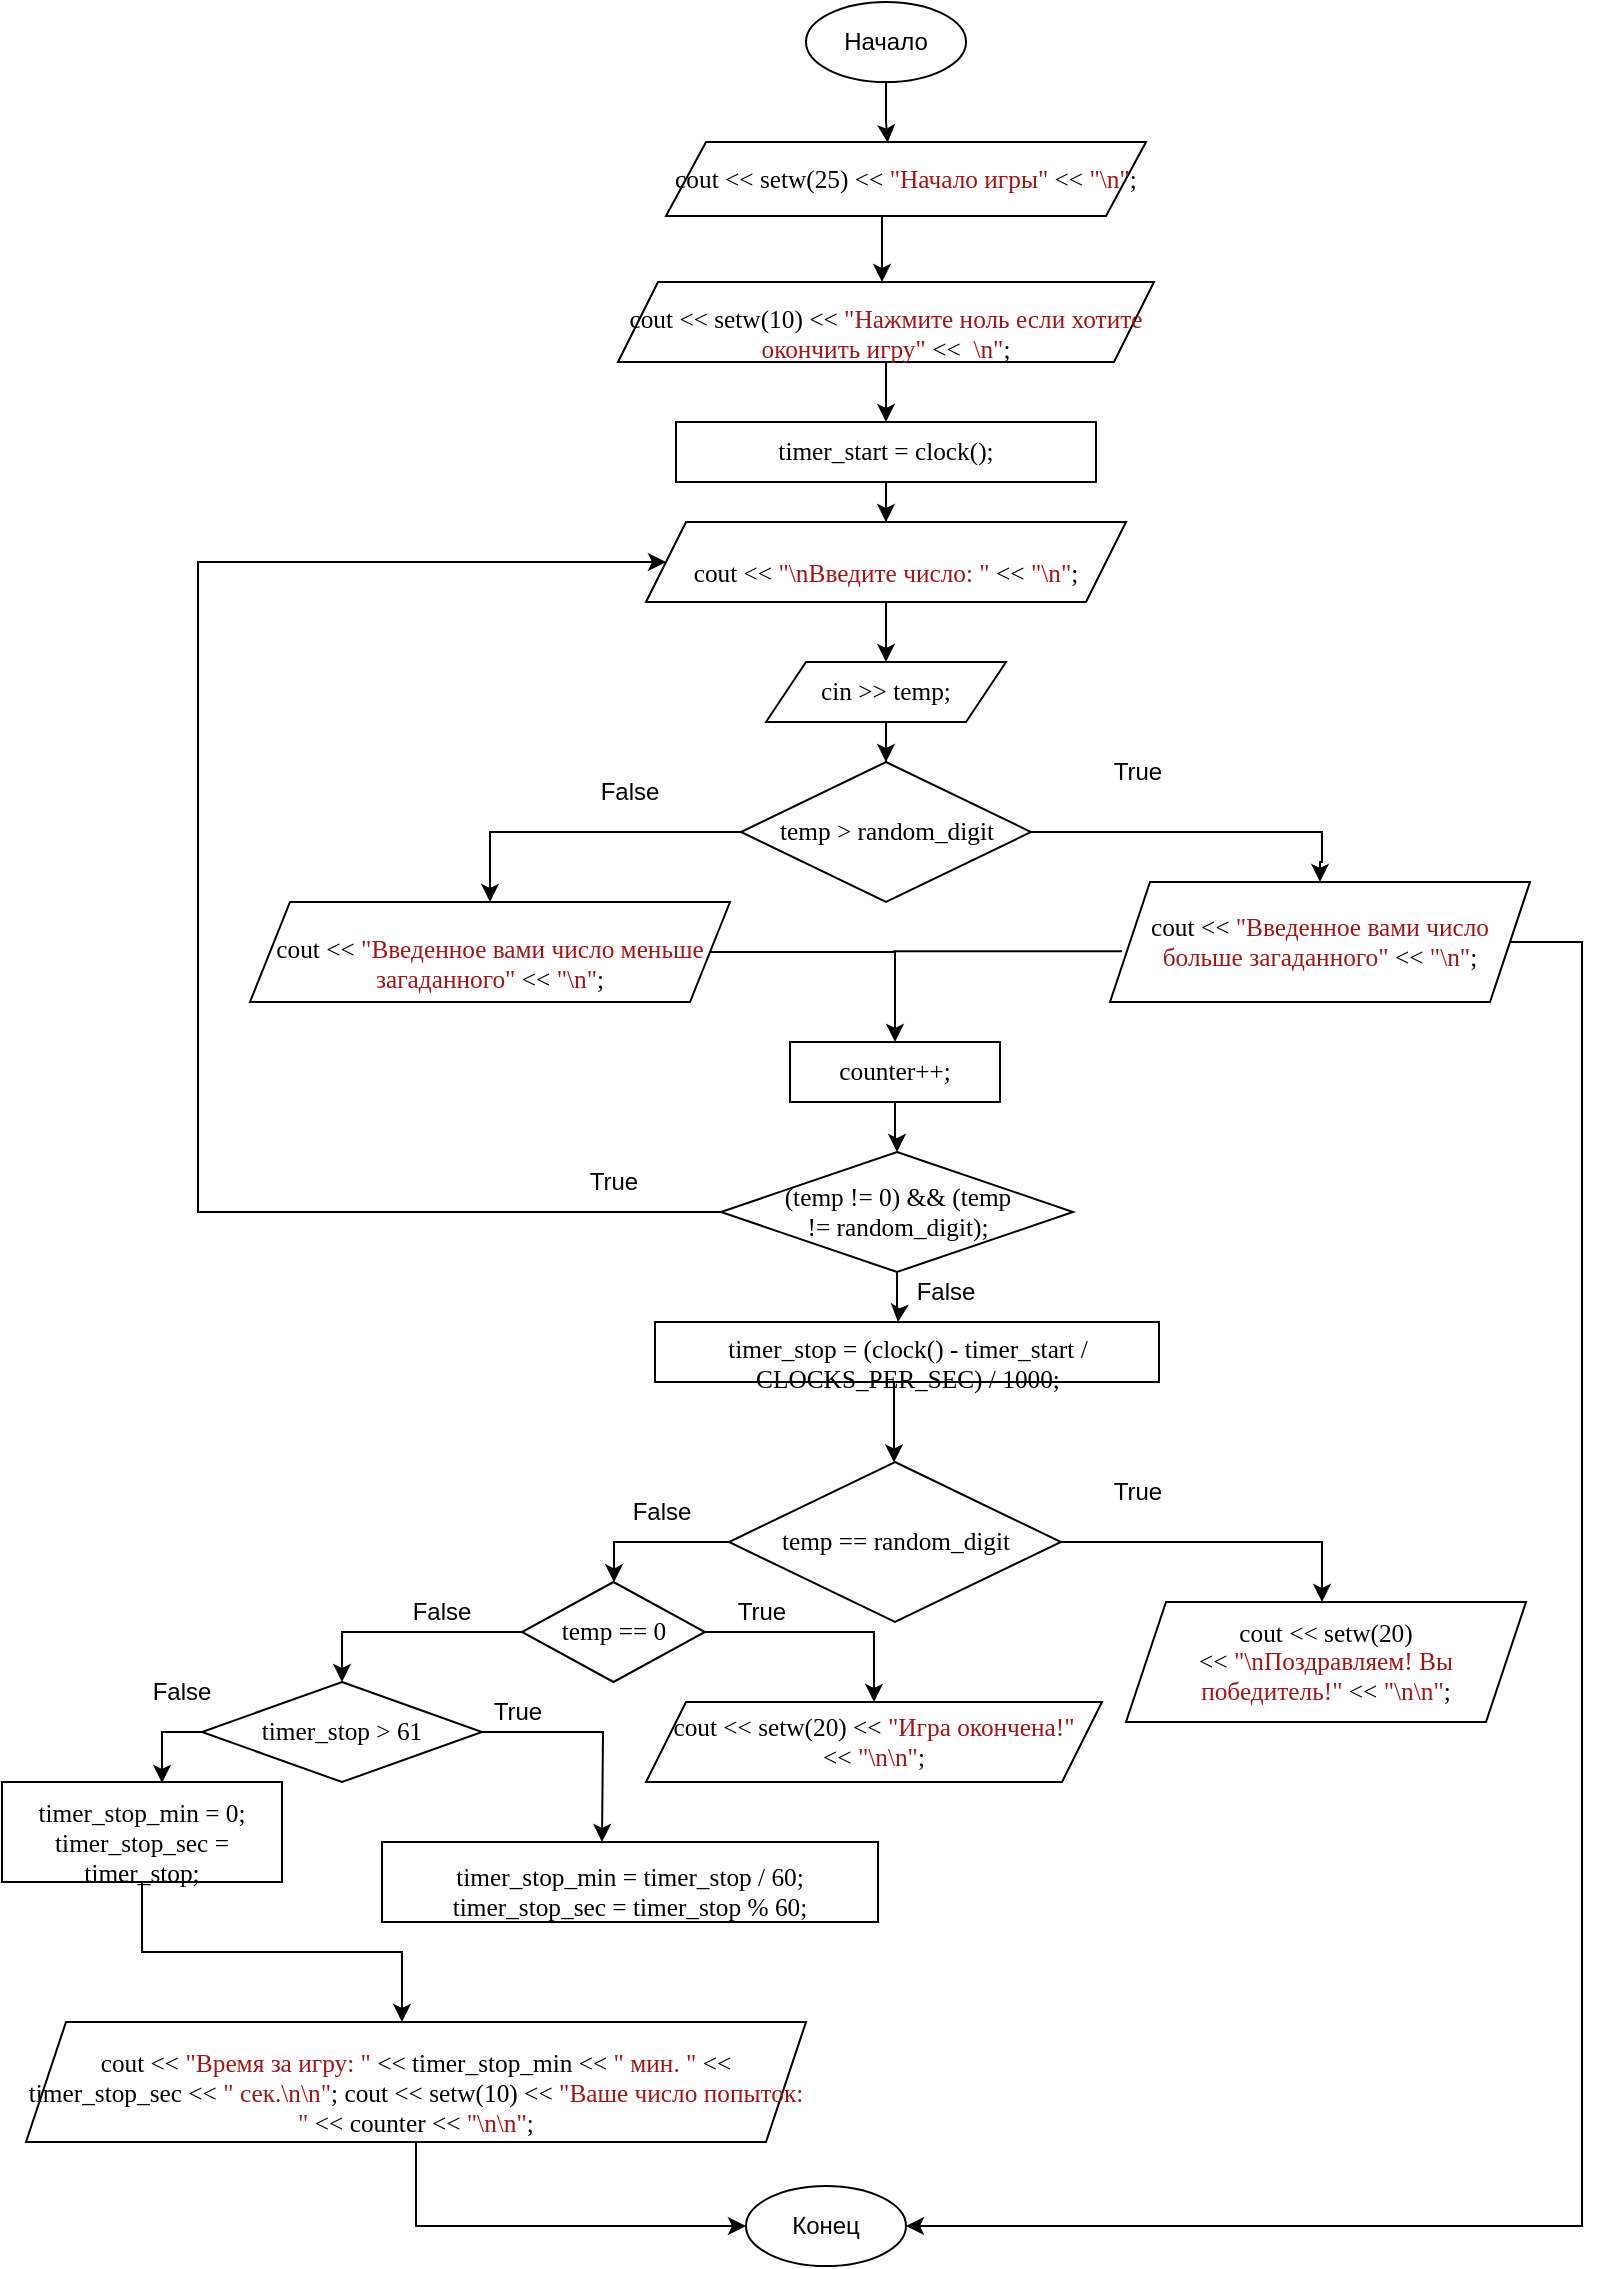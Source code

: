 <mxfile version="16.0.0" type="github">
  <diagram id="UOz5GpQz2PrlzkPSXgb1" name="Page-1">
    <mxGraphModel dx="519" dy="557" grid="1" gridSize="10" guides="1" tooltips="1" connect="1" arrows="1" fold="1" page="1" pageScale="1" pageWidth="827" pageHeight="1169" math="0" shadow="0">
      <root>
        <mxCell id="0" />
        <mxCell id="1" parent="0" />
        <mxCell id="ZmtoNkkiuZNbynHKE87D-23" value="" style="edgeStyle=orthogonalEdgeStyle;rounded=0;orthogonalLoop=1;jettySize=auto;html=1;entryX=0.462;entryY=0.008;entryDx=0;entryDy=0;entryPerimeter=0;" edge="1" parent="1" source="ZmtoNkkiuZNbynHKE87D-1" target="ZmtoNkkiuZNbynHKE87D-2">
          <mxGeometry relative="1" as="geometry" />
        </mxCell>
        <mxCell id="ZmtoNkkiuZNbynHKE87D-1" value="Начало" style="ellipse;whiteSpace=wrap;html=1;" vertex="1" parent="1">
          <mxGeometry x="422" y="10" width="80" height="40" as="geometry" />
        </mxCell>
        <mxCell id="ZmtoNkkiuZNbynHKE87D-27" value="" style="edgeStyle=orthogonalEdgeStyle;rounded=0;orthogonalLoop=1;jettySize=auto;html=1;" edge="1" parent="1" source="ZmtoNkkiuZNbynHKE87D-2">
          <mxGeometry relative="1" as="geometry">
            <mxPoint x="460" y="150" as="targetPoint" />
            <Array as="points">
              <mxPoint x="460" y="130" />
              <mxPoint x="460" y="130" />
            </Array>
          </mxGeometry>
        </mxCell>
        <mxCell id="ZmtoNkkiuZNbynHKE87D-2" value="&lt;span style=&quot;font-size: 9.5pt ; line-height: 107% ; font-family: &amp;#34;consolas&amp;#34;&quot;&gt;cout &amp;lt;&amp;lt; setw(25) &amp;lt;&amp;lt; &lt;/span&gt;&lt;span style=&quot;font-size: 9.5pt ; line-height: 107% ; font-family: &amp;#34;consolas&amp;#34; ; color: #a31515&quot;&gt;&quot;Начало игры&quot;&lt;/span&gt;&lt;span style=&quot;font-size: 9.5pt ; line-height: 107% ; font-family: &amp;#34;consolas&amp;#34;&quot;&gt; &amp;lt;&amp;lt;&amp;nbsp;&lt;/span&gt;&lt;span style=&quot;font-size: 9.5pt ; line-height: 107% ; font-family: &amp;#34;consolas&amp;#34; ; color: #a31515&quot;&gt;&quot;\n&quot;&lt;/span&gt;&lt;span style=&quot;font-size: 9.5pt ; line-height: 107% ; font-family: &amp;#34;consolas&amp;#34;&quot;&gt;;&lt;/span&gt;" style="shape=parallelogram;perimeter=parallelogramPerimeter;whiteSpace=wrap;html=1;fixedSize=1;" vertex="1" parent="1">
          <mxGeometry x="352" y="80" width="240" height="37" as="geometry" />
        </mxCell>
        <mxCell id="ZmtoNkkiuZNbynHKE87D-32" value="" style="edgeStyle=orthogonalEdgeStyle;rounded=0;orthogonalLoop=1;jettySize=auto;html=1;" edge="1" parent="1" source="ZmtoNkkiuZNbynHKE87D-3" target="ZmtoNkkiuZNbynHKE87D-4">
          <mxGeometry relative="1" as="geometry" />
        </mxCell>
        <mxCell id="ZmtoNkkiuZNbynHKE87D-3" value="&lt;p class=&quot;MsoNormal&quot; style=&quot;margin-bottom: 0cm ; line-height: normal&quot;&gt;&lt;span style=&quot;font-size: 9.5pt ; font-family: &amp;#34;consolas&amp;#34;&quot;&gt;cout &amp;lt;&amp;lt; setw(10) &amp;lt;&amp;lt; &lt;/span&gt;&lt;span style=&quot;font-size: 9.5pt ; font-family: &amp;#34;consolas&amp;#34; ; color: #a31515&quot;&gt;&quot;Нажмите ноль если хотите окончить игру&quot;&lt;/span&gt;&lt;span style=&quot;font-size: 9.5pt ; font-family: &amp;#34;consolas&amp;#34;&quot;&gt; &amp;lt;&amp;lt;&amp;nbsp;&amp;nbsp;&lt;/span&gt;&lt;span style=&quot;font-size: 9.5pt ; font-family: &amp;#34;consolas&amp;#34; ; color: #a31515&quot;&gt;\n&quot;&lt;/span&gt;&lt;span style=&quot;font-size: 9.5pt ; font-family: &amp;#34;consolas&amp;#34;&quot;&gt;;&lt;/span&gt;&lt;/p&gt;" style="shape=parallelogram;perimeter=parallelogramPerimeter;whiteSpace=wrap;html=1;fixedSize=1;" vertex="1" parent="1">
          <mxGeometry x="328" y="150" width="268" height="40" as="geometry" />
        </mxCell>
        <mxCell id="ZmtoNkkiuZNbynHKE87D-33" value="" style="edgeStyle=orthogonalEdgeStyle;rounded=0;orthogonalLoop=1;jettySize=auto;html=1;entryX=0.5;entryY=0;entryDx=0;entryDy=0;" edge="1" parent="1" source="ZmtoNkkiuZNbynHKE87D-4" target="ZmtoNkkiuZNbynHKE87D-5">
          <mxGeometry relative="1" as="geometry" />
        </mxCell>
        <mxCell id="ZmtoNkkiuZNbynHKE87D-4" value="&lt;span lang=&quot;EN-US&quot; style=&quot;font-size: 9.5pt ; line-height: 107% ; font-family: &amp;#34;consolas&amp;#34;&quot;&gt;timer_start = clock();&lt;/span&gt;" style="rounded=0;whiteSpace=wrap;html=1;" vertex="1" parent="1">
          <mxGeometry x="357" y="220" width="210" height="30" as="geometry" />
        </mxCell>
        <mxCell id="ZmtoNkkiuZNbynHKE87D-34" value="" style="edgeStyle=orthogonalEdgeStyle;rounded=0;orthogonalLoop=1;jettySize=auto;html=1;entryX=0.5;entryY=0;entryDx=0;entryDy=0;" edge="1" parent="1" source="ZmtoNkkiuZNbynHKE87D-5" target="ZmtoNkkiuZNbynHKE87D-6">
          <mxGeometry relative="1" as="geometry" />
        </mxCell>
        <mxCell id="ZmtoNkkiuZNbynHKE87D-5" value="&lt;p class=&quot;MsoNormal&quot; style=&quot;margin-bottom: 0cm ; line-height: normal&quot;&gt;&lt;span lang=&quot;EN-US&quot; style=&quot;font-size: 9.5pt ; font-family: &amp;#34;consolas&amp;#34;&quot;&gt;cout &amp;lt;&amp;lt; &lt;/span&gt;&lt;span lang=&quot;EN-US&quot; style=&quot;font-size: 9.5pt ; font-family: &amp;#34;consolas&amp;#34; ; color: #a31515&quot;&gt;&quot;\n&lt;/span&gt;&lt;span style=&quot;font-size: 9.5pt ; font-family: &amp;#34;consolas&amp;#34; ; color: #a31515&quot;&gt;Введите&lt;/span&gt;&lt;span style=&quot;font-size: 9.5pt ; font-family: &amp;#34;consolas&amp;#34; ; color: #a31515&quot;&gt; &lt;/span&gt;&lt;span style=&quot;font-size: 9.5pt ; font-family: &amp;#34;consolas&amp;#34; ; color: #a31515&quot;&gt;число&lt;/span&gt;&lt;span lang=&quot;EN-US&quot; style=&quot;font-size: 9.5pt ; font-family: &amp;#34;consolas&amp;#34; ; color: #a31515&quot;&gt;: &quot;&lt;/span&gt;&lt;span lang=&quot;EN-US&quot; style=&quot;font-size: 9.5pt ; font-family: &amp;#34;consolas&amp;#34;&quot;&gt; &amp;lt;&amp;lt; &lt;/span&gt;&lt;span lang=&quot;EN-US&quot; style=&quot;font-size: 9.5pt ; font-family: &amp;#34;consolas&amp;#34; ; color: #a31515&quot;&gt;&quot;\n&quot;&lt;/span&gt;&lt;span lang=&quot;EN-US&quot; style=&quot;font-size: 9.5pt ; font-family: &amp;#34;consolas&amp;#34;&quot;&gt;;&lt;/span&gt;&lt;/p&gt;" style="shape=parallelogram;perimeter=parallelogramPerimeter;whiteSpace=wrap;html=1;fixedSize=1;" vertex="1" parent="1">
          <mxGeometry x="342" y="270" width="240" height="40" as="geometry" />
        </mxCell>
        <mxCell id="ZmtoNkkiuZNbynHKE87D-35" value="" style="edgeStyle=orthogonalEdgeStyle;rounded=0;orthogonalLoop=1;jettySize=auto;html=1;" edge="1" parent="1" source="ZmtoNkkiuZNbynHKE87D-6" target="ZmtoNkkiuZNbynHKE87D-7">
          <mxGeometry relative="1" as="geometry" />
        </mxCell>
        <mxCell id="ZmtoNkkiuZNbynHKE87D-6" value="&lt;span lang=&quot;EN-US&quot; style=&quot;font-size: 9.5pt ; line-height: 107% ; font-family: &amp;#34;consolas&amp;#34;&quot;&gt;cin &amp;gt;&amp;gt; temp;&lt;/span&gt;" style="shape=parallelogram;perimeter=parallelogramPerimeter;whiteSpace=wrap;html=1;fixedSize=1;" vertex="1" parent="1">
          <mxGeometry x="402" y="340" width="120" height="30" as="geometry" />
        </mxCell>
        <mxCell id="ZmtoNkkiuZNbynHKE87D-37" style="edgeStyle=orthogonalEdgeStyle;rounded=0;orthogonalLoop=1;jettySize=auto;html=1;entryX=0.5;entryY=0;entryDx=0;entryDy=0;" edge="1" parent="1" source="ZmtoNkkiuZNbynHKE87D-7" target="ZmtoNkkiuZNbynHKE87D-8">
          <mxGeometry relative="1" as="geometry">
            <mxPoint x="680" y="440" as="targetPoint" />
            <Array as="points">
              <mxPoint x="680" y="425" />
              <mxPoint x="680" y="440" />
              <mxPoint x="679" y="440" />
            </Array>
          </mxGeometry>
        </mxCell>
        <mxCell id="ZmtoNkkiuZNbynHKE87D-38" value="" style="edgeStyle=orthogonalEdgeStyle;rounded=0;orthogonalLoop=1;jettySize=auto;html=1;" edge="1" parent="1" source="ZmtoNkkiuZNbynHKE87D-7" target="ZmtoNkkiuZNbynHKE87D-9">
          <mxGeometry relative="1" as="geometry">
            <Array as="points">
              <mxPoint x="264" y="425" />
            </Array>
          </mxGeometry>
        </mxCell>
        <mxCell id="ZmtoNkkiuZNbynHKE87D-7" value="&lt;span lang=&quot;EN-US&quot; style=&quot;font-size: 9.5pt ; line-height: 107% ; font-family: &amp;#34;consolas&amp;#34;&quot;&gt;temp &amp;gt; random_digit&lt;/span&gt;" style="rhombus;whiteSpace=wrap;html=1;" vertex="1" parent="1">
          <mxGeometry x="389.5" y="390" width="145" height="70" as="geometry" />
        </mxCell>
        <mxCell id="ZmtoNkkiuZNbynHKE87D-54" style="edgeStyle=orthogonalEdgeStyle;rounded=0;orthogonalLoop=1;jettySize=auto;html=1;entryX=1;entryY=0.5;entryDx=0;entryDy=0;" edge="1" parent="1" source="ZmtoNkkiuZNbynHKE87D-8" target="ZmtoNkkiuZNbynHKE87D-22">
          <mxGeometry relative="1" as="geometry">
            <mxPoint x="810" y="1120" as="targetPoint" />
            <Array as="points">
              <mxPoint x="810" y="480" />
              <mxPoint x="810" y="1122" />
            </Array>
          </mxGeometry>
        </mxCell>
        <mxCell id="ZmtoNkkiuZNbynHKE87D-8" value="&lt;span style=&quot;font-size: 9.5pt ; line-height: 107% ; font-family: &amp;#34;consolas&amp;#34;&quot;&gt;cout &amp;lt;&amp;lt; &lt;/span&gt;&lt;span style=&quot;font-size: 9.5pt ; line-height: 107% ; font-family: &amp;#34;consolas&amp;#34; ; color: #a31515&quot;&gt;&quot;Введенное вами число больше загаданного&quot;&lt;/span&gt;&lt;span style=&quot;font-size: 9.5pt ; line-height: 107% ; font-family: &amp;#34;consolas&amp;#34;&quot;&gt; &amp;lt;&amp;lt; &lt;/span&gt;&lt;span style=&quot;font-size: 9.5pt ; line-height: 107% ; font-family: &amp;#34;consolas&amp;#34; ; color: #a31515&quot;&gt;&quot;\n&quot;&lt;/span&gt;&lt;span style=&quot;font-size: 9.5pt ; line-height: 107% ; font-family: &amp;#34;consolas&amp;#34;&quot;&gt;;&lt;/span&gt;" style="shape=parallelogram;perimeter=parallelogramPerimeter;whiteSpace=wrap;html=1;fixedSize=1;" vertex="1" parent="1">
          <mxGeometry x="574" y="450" width="210" height="60" as="geometry" />
        </mxCell>
        <mxCell id="ZmtoNkkiuZNbynHKE87D-39" value="" style="edgeStyle=orthogonalEdgeStyle;rounded=0;orthogonalLoop=1;jettySize=auto;html=1;entryX=0.5;entryY=0;entryDx=0;entryDy=0;" edge="1" parent="1" source="ZmtoNkkiuZNbynHKE87D-9" target="ZmtoNkkiuZNbynHKE87D-10">
          <mxGeometry relative="1" as="geometry" />
        </mxCell>
        <mxCell id="ZmtoNkkiuZNbynHKE87D-9" value="&lt;p class=&quot;MsoNormal&quot; style=&quot;margin-bottom: 0cm ; line-height: normal&quot;&gt;&lt;span style=&quot;font-size: 9.5pt ; font-family: &amp;#34;consolas&amp;#34;&quot;&gt;cout &amp;lt;&amp;lt; &lt;/span&gt;&lt;span style=&quot;font-size: 9.5pt ; font-family: &amp;#34;consolas&amp;#34; ; color: #a31515&quot;&gt;&quot;Введенное вами число меньше загаданного&quot;&lt;/span&gt;&lt;span style=&quot;font-size: 9.5pt ; font-family: &amp;#34;consolas&amp;#34;&quot;&gt; &amp;lt;&amp;lt; &lt;/span&gt;&lt;span style=&quot;font-size: 9.5pt ; font-family: &amp;#34;consolas&amp;#34; ; color: #a31515&quot;&gt;&quot;\n&quot;&lt;/span&gt;&lt;span style=&quot;font-size: 9.5pt ; font-family: &amp;#34;consolas&amp;#34;&quot;&gt;;&lt;/span&gt;&lt;/p&gt;" style="shape=parallelogram;perimeter=parallelogramPerimeter;whiteSpace=wrap;html=1;fixedSize=1;" vertex="1" parent="1">
          <mxGeometry x="144" y="460" width="240" height="50" as="geometry" />
        </mxCell>
        <mxCell id="ZmtoNkkiuZNbynHKE87D-42" value="" style="edgeStyle=orthogonalEdgeStyle;rounded=0;orthogonalLoop=1;jettySize=auto;html=1;entryX=0.5;entryY=0;entryDx=0;entryDy=0;" edge="1" parent="1" source="ZmtoNkkiuZNbynHKE87D-10" target="ZmtoNkkiuZNbynHKE87D-11">
          <mxGeometry relative="1" as="geometry" />
        </mxCell>
        <mxCell id="ZmtoNkkiuZNbynHKE87D-10" value="&lt;span lang=&quot;EN-US&quot; style=&quot;font-size: 9.5pt ; line-height: 107% ; font-family: &amp;#34;consolas&amp;#34;&quot;&gt;counter++;&lt;/span&gt;" style="rounded=0;whiteSpace=wrap;html=1;" vertex="1" parent="1">
          <mxGeometry x="414" y="530" width="105" height="30" as="geometry" />
        </mxCell>
        <mxCell id="ZmtoNkkiuZNbynHKE87D-43" value="" style="edgeStyle=orthogonalEdgeStyle;rounded=0;orthogonalLoop=1;jettySize=auto;html=1;" edge="1" parent="1" source="ZmtoNkkiuZNbynHKE87D-11">
          <mxGeometry relative="1" as="geometry">
            <mxPoint x="468" y="670" as="targetPoint" />
          </mxGeometry>
        </mxCell>
        <mxCell id="ZmtoNkkiuZNbynHKE87D-56" style="edgeStyle=orthogonalEdgeStyle;rounded=0;orthogonalLoop=1;jettySize=auto;html=1;" edge="1" parent="1" source="ZmtoNkkiuZNbynHKE87D-11" target="ZmtoNkkiuZNbynHKE87D-5">
          <mxGeometry relative="1" as="geometry">
            <mxPoint x="118.519" y="300" as="targetPoint" />
            <Array as="points">
              <mxPoint x="118" y="615" />
              <mxPoint x="118" y="290" />
            </Array>
          </mxGeometry>
        </mxCell>
        <mxCell id="ZmtoNkkiuZNbynHKE87D-11" value="&lt;span lang=&quot;EN-US&quot; style=&quot;font-size: 9.5pt ; line-height: 107% ; font-family: &amp;#34;consolas&amp;#34;&quot;&gt;(temp != 0) &amp;amp;&amp;amp; (temp&lt;br&gt;!= random_digit);&lt;/span&gt;" style="rhombus;whiteSpace=wrap;html=1;" vertex="1" parent="1">
          <mxGeometry x="379.5" y="585" width="176" height="60" as="geometry" />
        </mxCell>
        <mxCell id="ZmtoNkkiuZNbynHKE87D-44" value="" style="edgeStyle=orthogonalEdgeStyle;rounded=0;orthogonalLoop=1;jettySize=auto;html=1;" edge="1" parent="1" source="ZmtoNkkiuZNbynHKE87D-12" target="ZmtoNkkiuZNbynHKE87D-13">
          <mxGeometry relative="1" as="geometry">
            <Array as="points">
              <mxPoint x="466" y="710" />
              <mxPoint x="466" y="710" />
            </Array>
          </mxGeometry>
        </mxCell>
        <mxCell id="ZmtoNkkiuZNbynHKE87D-12" value="&lt;p class=&quot;MsoNormal&quot; style=&quot;margin-bottom: 0cm ; line-height: normal&quot;&gt;&lt;span lang=&quot;EN-US&quot; style=&quot;font-size: 9.5pt ; font-family: &amp;#34;consolas&amp;#34;&quot;&gt;timer_stop = (clock() - timer_start / CLOCKS_PER_SEC) / 1000;&lt;/span&gt;&lt;/p&gt;" style="rounded=0;whiteSpace=wrap;html=1;" vertex="1" parent="1">
          <mxGeometry x="346.5" y="670" width="252" height="30" as="geometry" />
        </mxCell>
        <mxCell id="ZmtoNkkiuZNbynHKE87D-45" value="" style="edgeStyle=orthogonalEdgeStyle;rounded=0;orthogonalLoop=1;jettySize=auto;html=1;" edge="1" parent="1" source="ZmtoNkkiuZNbynHKE87D-13" target="ZmtoNkkiuZNbynHKE87D-16">
          <mxGeometry relative="1" as="geometry">
            <Array as="points">
              <mxPoint x="680" y="780" />
            </Array>
          </mxGeometry>
        </mxCell>
        <mxCell id="ZmtoNkkiuZNbynHKE87D-46" value="" style="edgeStyle=orthogonalEdgeStyle;rounded=0;orthogonalLoop=1;jettySize=auto;html=1;" edge="1" parent="1" source="ZmtoNkkiuZNbynHKE87D-13" target="ZmtoNkkiuZNbynHKE87D-15">
          <mxGeometry relative="1" as="geometry">
            <Array as="points">
              <mxPoint x="326" y="780" />
            </Array>
          </mxGeometry>
        </mxCell>
        <mxCell id="ZmtoNkkiuZNbynHKE87D-13" value="&lt;span lang=&quot;EN-US&quot; style=&quot;font-size: 9.5pt ; line-height: 107% ; font-family: &amp;#34;consolas&amp;#34;&quot;&gt;temp == random_digit&lt;/span&gt;" style="rhombus;whiteSpace=wrap;html=1;" vertex="1" parent="1">
          <mxGeometry x="383.5" y="740" width="166" height="80" as="geometry" />
        </mxCell>
        <mxCell id="ZmtoNkkiuZNbynHKE87D-47" value="" style="edgeStyle=orthogonalEdgeStyle;rounded=0;orthogonalLoop=1;jettySize=auto;html=1;" edge="1" parent="1" target="ZmtoNkkiuZNbynHKE87D-17">
          <mxGeometry relative="1" as="geometry">
            <mxPoint x="326" y="850" as="sourcePoint" />
            <Array as="points">
              <mxPoint x="326" y="825" />
              <mxPoint x="456" y="825" />
            </Array>
          </mxGeometry>
        </mxCell>
        <mxCell id="ZmtoNkkiuZNbynHKE87D-48" style="edgeStyle=orthogonalEdgeStyle;rounded=0;orthogonalLoop=1;jettySize=auto;html=1;entryX=0.5;entryY=0;entryDx=0;entryDy=0;" edge="1" parent="1" source="ZmtoNkkiuZNbynHKE87D-15" target="ZmtoNkkiuZNbynHKE87D-18">
          <mxGeometry relative="1" as="geometry" />
        </mxCell>
        <mxCell id="ZmtoNkkiuZNbynHKE87D-15" value="&lt;span style=&quot;font-size: 9.5pt ; line-height: 107% ; font-family: &amp;#34;consolas&amp;#34;&quot;&gt;temp == 0&lt;/span&gt;" style="rhombus;whiteSpace=wrap;html=1;" vertex="1" parent="1">
          <mxGeometry x="280" y="800" width="91.5" height="50" as="geometry" />
        </mxCell>
        <mxCell id="ZmtoNkkiuZNbynHKE87D-16" value="&lt;span lang=&quot;EN-US&quot; style=&quot;font-size: 9.5pt ; line-height: 13.553px ; font-family: &amp;#34;consolas&amp;#34;&quot;&gt;cout &amp;lt;&amp;lt; setw(20)&amp;lt;&amp;lt;&amp;nbsp;&lt;/span&gt;&lt;span lang=&quot;EN-US&quot; style=&quot;font-size: 9.5pt ; line-height: 13.553px ; font-family: &amp;#34;consolas&amp;#34; ; color: rgb(163 , 21 , 21)&quot;&gt;&quot;\n&lt;/span&gt;&lt;span style=&quot;font-size: 9.5pt ; line-height: 13.553px ; font-family: &amp;#34;consolas&amp;#34; ; color: rgb(163 , 21 , 21)&quot;&gt;Поздравляем&lt;/span&gt;&lt;span lang=&quot;EN-US&quot; style=&quot;font-size: 9.5pt ; line-height: 13.553px ; font-family: &amp;#34;consolas&amp;#34; ; color: rgb(163 , 21 , 21)&quot;&gt;!&amp;nbsp;&lt;/span&gt;&lt;span style=&quot;font-size: 9.5pt ; line-height: 13.553px ; font-family: &amp;#34;consolas&amp;#34; ; color: rgb(163 , 21 , 21)&quot;&gt;Вы победитель!&quot;&lt;/span&gt;&lt;span style=&quot;font-size: 9.5pt ; line-height: 13.553px ; font-family: &amp;#34;consolas&amp;#34;&quot;&gt;&amp;nbsp;&amp;lt;&amp;lt;&amp;nbsp;&lt;/span&gt;&lt;span style=&quot;font-size: 9.5pt ; line-height: 13.553px ; font-family: &amp;#34;consolas&amp;#34; ; color: rgb(163 , 21 , 21)&quot;&gt;&quot;\n\n&quot;&lt;/span&gt;&lt;span style=&quot;font-size: 9.5pt ; line-height: 13.553px ; font-family: &amp;#34;consolas&amp;#34;&quot;&gt;;&lt;/span&gt;" style="shape=parallelogram;perimeter=parallelogramPerimeter;whiteSpace=wrap;html=1;fixedSize=1;" vertex="1" parent="1">
          <mxGeometry x="582" y="810" width="200" height="60" as="geometry" />
        </mxCell>
        <mxCell id="ZmtoNkkiuZNbynHKE87D-17" value="&lt;span style=&quot;font-size: 9.5pt ; line-height: 107% ; font-family: &amp;#34;consolas&amp;#34;&quot;&gt;cout &amp;lt;&amp;lt; setw(20) &amp;lt;&amp;lt; &lt;/span&gt;&lt;span style=&quot;font-size: 9.5pt ; line-height: 107% ; font-family: &amp;#34;consolas&amp;#34; ; color: #a31515&quot;&gt;&quot;Игра окончена!&quot;&lt;/span&gt;&lt;span style=&quot;font-size: 9.5pt ; line-height: 107% ; font-family: &amp;#34;consolas&amp;#34;&quot;&gt; &amp;lt;&amp;lt;&amp;nbsp;&lt;/span&gt;&lt;span style=&quot;font-size: 9.5pt ; line-height: 107% ; font-family: &amp;#34;consolas&amp;#34; ; color: #a31515&quot;&gt;&quot;\n\n&quot;&lt;/span&gt;&lt;span style=&quot;font-size: 9.5pt ; line-height: 107% ; font-family: &amp;#34;consolas&amp;#34;&quot;&gt;;&lt;/span&gt;" style="shape=parallelogram;perimeter=parallelogramPerimeter;whiteSpace=wrap;html=1;fixedSize=1;" vertex="1" parent="1">
          <mxGeometry x="342" y="860" width="228" height="40" as="geometry" />
        </mxCell>
        <mxCell id="ZmtoNkkiuZNbynHKE87D-50" style="edgeStyle=orthogonalEdgeStyle;rounded=0;orthogonalLoop=1;jettySize=auto;html=1;" edge="1" parent="1" source="ZmtoNkkiuZNbynHKE87D-18">
          <mxGeometry relative="1" as="geometry">
            <mxPoint x="320" y="930" as="targetPoint" />
          </mxGeometry>
        </mxCell>
        <mxCell id="ZmtoNkkiuZNbynHKE87D-52" style="edgeStyle=orthogonalEdgeStyle;rounded=0;orthogonalLoop=1;jettySize=auto;html=1;" edge="1" parent="1" source="ZmtoNkkiuZNbynHKE87D-18">
          <mxGeometry relative="1" as="geometry">
            <mxPoint x="100" y="900" as="targetPoint" />
          </mxGeometry>
        </mxCell>
        <mxCell id="ZmtoNkkiuZNbynHKE87D-18" value="&lt;span lang=&quot;EN-US&quot; style=&quot;font-size: 9.5pt ; line-height: 107% ; font-family: &amp;#34;consolas&amp;#34;&quot;&gt;timer_stop &amp;gt; 61&lt;/span&gt;" style="rhombus;whiteSpace=wrap;html=1;" vertex="1" parent="1">
          <mxGeometry x="120" y="850" width="140" height="50" as="geometry" />
        </mxCell>
        <mxCell id="ZmtoNkkiuZNbynHKE87D-19" value="&lt;p class=&quot;MsoNormal&quot; style=&quot;margin-bottom: 0cm ; line-height: normal&quot;&gt;&lt;span lang=&quot;EN-US&quot; style=&quot;font-size: 9.5pt ; font-family: &amp;#34;consolas&amp;#34;&quot;&gt;timer_stop_min = timer_stop / 60;&lt;/span&gt;&lt;/p&gt;&lt;span style=&quot;font-family: &amp;#34;consolas&amp;#34; ; font-size: 9.5pt&quot;&gt;timer_stop_sec = timer_stop % 60;&lt;/span&gt;" style="rounded=0;whiteSpace=wrap;html=1;" vertex="1" parent="1">
          <mxGeometry x="210" y="930" width="248" height="40" as="geometry" />
        </mxCell>
        <mxCell id="ZmtoNkkiuZNbynHKE87D-53" style="edgeStyle=orthogonalEdgeStyle;rounded=0;orthogonalLoop=1;jettySize=auto;html=1;entryX=0.482;entryY=0;entryDx=0;entryDy=0;entryPerimeter=0;" edge="1" parent="1" source="ZmtoNkkiuZNbynHKE87D-20" target="ZmtoNkkiuZNbynHKE87D-21">
          <mxGeometry relative="1" as="geometry" />
        </mxCell>
        <mxCell id="ZmtoNkkiuZNbynHKE87D-20" value="&lt;p class=&quot;MsoNormal&quot; style=&quot;margin-bottom: 0cm ; line-height: normal&quot;&gt;&lt;span lang=&quot;EN-US&quot; style=&quot;font-size: 9.5pt ; font-family: &amp;#34;consolas&amp;#34;&quot;&gt;timer_stop_min = 0;&lt;/span&gt;&lt;/p&gt;&lt;span lang=&quot;EN-US&quot; style=&quot;font-size: 9.5pt ; line-height: 107% ; font-family: &amp;#34;consolas&amp;#34;&quot;&gt;timer_stop_sec = timer_stop;&lt;/span&gt;" style="rounded=0;whiteSpace=wrap;html=1;" vertex="1" parent="1">
          <mxGeometry x="20" y="900" width="140" height="50" as="geometry" />
        </mxCell>
        <mxCell id="ZmtoNkkiuZNbynHKE87D-55" style="edgeStyle=orthogonalEdgeStyle;rounded=0;orthogonalLoop=1;jettySize=auto;html=1;entryX=0;entryY=0.5;entryDx=0;entryDy=0;" edge="1" parent="1" source="ZmtoNkkiuZNbynHKE87D-21" target="ZmtoNkkiuZNbynHKE87D-22">
          <mxGeometry relative="1" as="geometry" />
        </mxCell>
        <mxCell id="ZmtoNkkiuZNbynHKE87D-21" value="&lt;p class=&quot;MsoNormal&quot; style=&quot;margin-bottom: 0cm ; line-height: normal&quot;&gt;&lt;span lang=&quot;EN-US&quot; style=&quot;font-size: 9.5pt ; font-family: &amp;#34;consolas&amp;#34;&quot;&gt;cout &amp;lt;&amp;lt; &lt;/span&gt;&lt;span lang=&quot;EN-US&quot; style=&quot;font-size: 9.5pt ; font-family: &amp;#34;consolas&amp;#34; ; color: #a31515&quot;&gt;&quot;&lt;/span&gt;&lt;span style=&quot;font-size: 9.5pt ; font-family: &amp;#34;consolas&amp;#34; ; color: #a31515&quot;&gt;Время&lt;/span&gt;&lt;span style=&quot;font-size: 9.5pt ; font-family: &amp;#34;consolas&amp;#34; ; color: #a31515&quot;&gt; &lt;/span&gt;&lt;span style=&quot;font-size: 9.5pt ; font-family: &amp;#34;consolas&amp;#34; ; color: #a31515&quot;&gt;за&lt;/span&gt;&lt;span style=&quot;font-size: 9.5pt ; font-family: &amp;#34;consolas&amp;#34; ; color: #a31515&quot;&gt; &lt;/span&gt;&lt;span style=&quot;font-size: 9.5pt ; font-family: &amp;#34;consolas&amp;#34; ; color: #a31515&quot;&gt;игру&lt;/span&gt;&lt;span lang=&quot;EN-US&quot; style=&quot;font-size: 9.5pt ; font-family: &amp;#34;consolas&amp;#34; ; color: #a31515&quot;&gt;: &quot;&lt;/span&gt;&lt;span lang=&quot;EN-US&quot; style=&quot;font-size: 9.5pt ; font-family: &amp;#34;consolas&amp;#34;&quot;&gt; &amp;lt;&amp;lt; timer_stop_min &amp;lt;&amp;lt; &lt;/span&gt;&lt;span lang=&quot;EN-US&quot; style=&quot;font-size: 9.5pt ; font-family: &amp;#34;consolas&amp;#34; ; color: #a31515&quot;&gt;&quot; &lt;/span&gt;&lt;span style=&quot;font-size: 9.5pt ; font-family: &amp;#34;consolas&amp;#34; ; color: #a31515&quot;&gt;мин&lt;/span&gt;&lt;span lang=&quot;EN-US&quot; style=&quot;font-size: 9.5pt ; font-family: &amp;#34;consolas&amp;#34; ; color: #a31515&quot;&gt;. &quot;&lt;/span&gt;&lt;span lang=&quot;EN-US&quot; style=&quot;font-size: 9.5pt ; font-family: &amp;#34;consolas&amp;#34;&quot;&gt; &amp;lt;&amp;lt; timer_stop_sec &amp;lt;&amp;lt; &lt;/span&gt;&lt;span lang=&quot;EN-US&quot; style=&quot;font-size: 9.5pt ; font-family: &amp;#34;consolas&amp;#34; ; color: #a31515&quot;&gt;&quot; &lt;/span&gt;&lt;span style=&quot;font-size: 9.5pt ; font-family: &amp;#34;consolas&amp;#34; ; color: #a31515&quot;&gt;сек&lt;/span&gt;&lt;span lang=&quot;EN-US&quot; style=&quot;font-size: 9.5pt ; font-family: &amp;#34;consolas&amp;#34; ; color: #a31515&quot;&gt;.\n\n&quot;&lt;/span&gt;&lt;span lang=&quot;EN-US&quot; style=&quot;font-size: 9.5pt ; font-family: &amp;#34;consolas&amp;#34;&quot;&gt;;&amp;nbsp;&lt;/span&gt;&lt;span lang=&quot;EN-US&quot; style=&quot;font-size: 9.5pt ; font-family: &amp;#34;consolas&amp;#34;&quot;&gt;cout &amp;lt;&amp;lt; setw(10) &amp;lt;&amp;lt; &lt;/span&gt;&lt;span lang=&quot;EN-US&quot; style=&quot;font-size: 9.5pt ; font-family: &amp;#34;consolas&amp;#34; ; color: rgb(163 , 21 , 21)&quot;&gt;&quot;&lt;/span&gt;&lt;span style=&quot;font-size: 9.5pt ; font-family: &amp;#34;consolas&amp;#34; ; color: rgb(163 , 21 , 21)&quot;&gt;Ваше&lt;/span&gt;&lt;span style=&quot;font-size: 9.5pt ; font-family: &amp;#34;consolas&amp;#34; ; color: rgb(163 , 21 , 21)&quot;&gt; &lt;/span&gt;&lt;span style=&quot;font-size: 9.5pt ; font-family: &amp;#34;consolas&amp;#34; ; color: rgb(163 , 21 , 21)&quot;&gt;число&lt;/span&gt;&lt;span style=&quot;font-size: 9.5pt ; font-family: &amp;#34;consolas&amp;#34; ; color: rgb(163 , 21 , 21)&quot;&gt; &lt;/span&gt;&lt;span style=&quot;font-size: 9.5pt ; font-family: &amp;#34;consolas&amp;#34; ; color: rgb(163 , 21 , 21)&quot;&gt;попыток&lt;/span&gt;&lt;span lang=&quot;EN-US&quot; style=&quot;font-size: 9.5pt ; font-family: &amp;#34;consolas&amp;#34; ; color: rgb(163 , 21 , 21)&quot;&gt;: &quot;&lt;/span&gt;&lt;span lang=&quot;EN-US&quot; style=&quot;font-size: 9.5pt ; font-family: &amp;#34;consolas&amp;#34;&quot;&gt; &amp;lt;&amp;lt;&amp;nbsp;&lt;/span&gt;&lt;span lang=&quot;EN-US&quot; style=&quot;font-size: 9.5pt ; font-family: &amp;#34;consolas&amp;#34;&quot;&gt;counter &amp;lt;&amp;lt; &lt;/span&gt;&lt;span lang=&quot;EN-US&quot; style=&quot;font-size: 9.5pt ; font-family: &amp;#34;consolas&amp;#34; ; color: rgb(163 , 21 , 21)&quot;&gt;&quot;\n\n&quot;&lt;/span&gt;&lt;span lang=&quot;EN-US&quot; style=&quot;font-size: 9.5pt ; font-family: &amp;#34;consolas&amp;#34;&quot;&gt;;&lt;/span&gt;&lt;/p&gt;" style="shape=parallelogram;perimeter=parallelogramPerimeter;whiteSpace=wrap;html=1;fixedSize=1;" vertex="1" parent="1">
          <mxGeometry x="32" y="1020" width="390" height="60" as="geometry" />
        </mxCell>
        <mxCell id="ZmtoNkkiuZNbynHKE87D-22" value="Конец" style="ellipse;whiteSpace=wrap;html=1;" vertex="1" parent="1">
          <mxGeometry x="392" y="1102" width="80" height="40" as="geometry" />
        </mxCell>
        <mxCell id="ZmtoNkkiuZNbynHKE87D-41" value="" style="endArrow=none;html=1;rounded=0;" edge="1" parent="1">
          <mxGeometry width="50" height="50" relative="1" as="geometry">
            <mxPoint x="465.5" y="484.58" as="sourcePoint" />
            <mxPoint x="580" y="484.58" as="targetPoint" />
          </mxGeometry>
        </mxCell>
        <mxCell id="ZmtoNkkiuZNbynHKE87D-57" value="False" style="text;html=1;strokeColor=none;fillColor=none;align=center;verticalAlign=middle;whiteSpace=wrap;rounded=0;" vertex="1" parent="1">
          <mxGeometry x="462" y="640" width="60" height="30" as="geometry" />
        </mxCell>
        <mxCell id="ZmtoNkkiuZNbynHKE87D-58" value="True" style="text;html=1;strokeColor=none;fillColor=none;align=center;verticalAlign=middle;whiteSpace=wrap;rounded=0;" vertex="1" parent="1">
          <mxGeometry x="268" y="585" width="116" height="30" as="geometry" />
        </mxCell>
        <mxCell id="ZmtoNkkiuZNbynHKE87D-59" value="True" style="text;html=1;strokeColor=none;fillColor=none;align=center;verticalAlign=middle;whiteSpace=wrap;rounded=0;" vertex="1" parent="1">
          <mxGeometry x="530" y="380" width="116" height="30" as="geometry" />
        </mxCell>
        <mxCell id="ZmtoNkkiuZNbynHKE87D-60" value="False" style="text;html=1;strokeColor=none;fillColor=none;align=center;verticalAlign=middle;whiteSpace=wrap;rounded=0;" vertex="1" parent="1">
          <mxGeometry x="304" y="390" width="60" height="30" as="geometry" />
        </mxCell>
        <mxCell id="ZmtoNkkiuZNbynHKE87D-61" value="True" style="text;html=1;strokeColor=none;fillColor=none;align=center;verticalAlign=middle;whiteSpace=wrap;rounded=0;" vertex="1" parent="1">
          <mxGeometry x="530" y="740" width="116" height="30" as="geometry" />
        </mxCell>
        <mxCell id="ZmtoNkkiuZNbynHKE87D-62" value="False" style="text;html=1;strokeColor=none;fillColor=none;align=center;verticalAlign=middle;whiteSpace=wrap;rounded=0;" vertex="1" parent="1">
          <mxGeometry x="319.5" y="750" width="60" height="30" as="geometry" />
        </mxCell>
        <mxCell id="ZmtoNkkiuZNbynHKE87D-63" value="True" style="text;html=1;strokeColor=none;fillColor=none;align=center;verticalAlign=middle;whiteSpace=wrap;rounded=0;" vertex="1" parent="1">
          <mxGeometry x="342" y="800" width="116" height="30" as="geometry" />
        </mxCell>
        <mxCell id="ZmtoNkkiuZNbynHKE87D-64" value="False" style="text;html=1;strokeColor=none;fillColor=none;align=center;verticalAlign=middle;whiteSpace=wrap;rounded=0;" vertex="1" parent="1">
          <mxGeometry x="210" y="800" width="60" height="30" as="geometry" />
        </mxCell>
        <mxCell id="ZmtoNkkiuZNbynHKE87D-65" value="False" style="text;html=1;strokeColor=none;fillColor=none;align=center;verticalAlign=middle;whiteSpace=wrap;rounded=0;" vertex="1" parent="1">
          <mxGeometry x="80" y="840" width="60" height="30" as="geometry" />
        </mxCell>
        <mxCell id="ZmtoNkkiuZNbynHKE87D-67" value="True" style="text;html=1;strokeColor=none;fillColor=none;align=center;verticalAlign=middle;whiteSpace=wrap;rounded=0;" vertex="1" parent="1">
          <mxGeometry x="220" y="850" width="116" height="30" as="geometry" />
        </mxCell>
      </root>
    </mxGraphModel>
  </diagram>
</mxfile>
